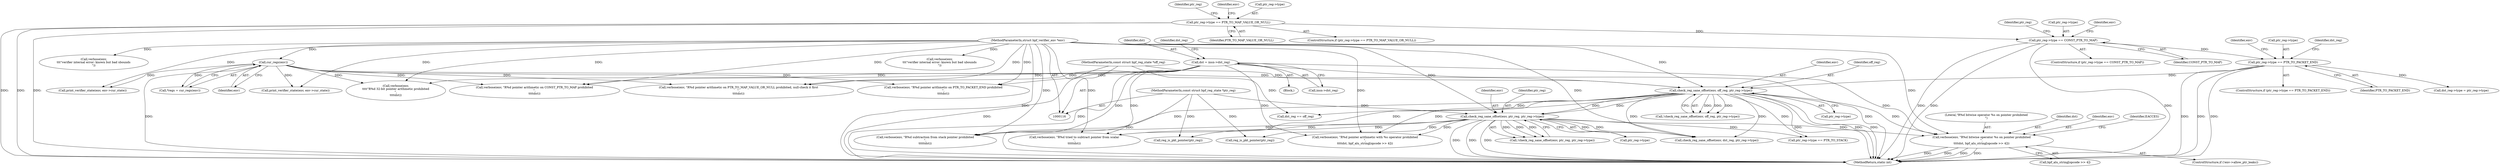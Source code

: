 digraph "0_linux_bb7f0f989ca7de1153bd128a40a71709e339fa03@array" {
"1000748" [label="(Call,verbose(env, \"R%d bitwise operator %s on pointer prohibited\n\",\n\t\t\t\tdst, bpf_alu_string[opcode >> 4]))"];
"1000341" [label="(Call,check_reg_sane_offset(env, ptr_reg, ptr_reg->type))"];
"1000334" [label="(Call,check_reg_sane_offset(env, off_reg, ptr_reg->type))"];
"1000125" [label="(Call,cur_regs(env))"];
"1000117" [label="(MethodParameterIn,struct bpf_verifier_env *env)"];
"1000120" [label="(MethodParameterIn,const struct bpf_reg_state *off_reg)"];
"1000299" [label="(Call,ptr_reg->type == PTR_TO_PACKET_END)"];
"1000280" [label="(Call,ptr_reg->type == CONST_PTR_TO_MAP)"];
"1000261" [label="(Call,ptr_reg->type == PTR_TO_MAP_VALUE_OR_NULL)"];
"1000119" [label="(MethodParameterIn,const struct bpf_reg_state *ptr_reg)"];
"1000191" [label="(Call,dst = insn->dst_reg)"];
"1000120" [label="(MethodParameterIn,const struct bpf_reg_state *off_reg)"];
"1000234" [label="(Call,verbose(env,\n\t\t\t\"verifier internal error: known but bad ubounds\n\"))"];
"1000261" [label="(Call,ptr_reg->type == PTR_TO_MAP_VALUE_OR_NULL)"];
"1000265" [label="(Identifier,PTR_TO_MAP_VALUE_OR_NULL)"];
"1000308" [label="(Identifier,env)"];
"1000289" [label="(Identifier,env)"];
"1000121" [label="(Block,)"];
"1000126" [label="(Identifier,env)"];
"1000253" [label="(Call,verbose(env,\n\t\t\t\t\"R%d 32-bit pointer arithmetic prohibited\n\",\n\t\t\t\tdst))"];
"1000193" [label="(Call,insn->dst_reg)"];
"1000291" [label="(Call,verbose(env, \"R%d pointer arithmetic on CONST_PTR_TO_MAP prohibited\n\",\n\t\t\t\tdst))"];
"1000303" [label="(Identifier,PTR_TO_PACKET_END)"];
"1000752" [label="(Call,bpf_alu_string[opcode >> 4])"];
"1000317" [label="(Call,dst_reg->type = ptr_reg->type)"];
"1000750" [label="(Literal,\"R%d bitwise operator %s on pointer prohibited\n\")"];
"1000751" [label="(Identifier,dst)"];
"1000197" [label="(Identifier,dst_reg)"];
"1000229" [label="(Call,print_verifier_state(env, env->cur_state))"];
"1000340" [label="(Call,!check_reg_sane_offset(env, ptr_reg, ptr_reg->type))"];
"1000766" [label="(Call,verbose(env, \"R%d pointer arithmetic with %s operator prohibited\n\",\n\t\t\t\tdst, bpf_alu_string[opcode >> 4]))"];
"1000192" [label="(Identifier,dst)"];
"1000342" [label="(Identifier,env)"];
"1000119" [label="(MethodParameterIn,const struct bpf_reg_state *ptr_reg)"];
"1000780" [label="(Call,check_reg_sane_offset(env, dst_reg, ptr_reg->type))"];
"1000210" [label="(Call,print_verifier_state(env, env->cur_state))"];
"1000300" [label="(Call,ptr_reg->type)"];
"1000282" [label="(Identifier,ptr_reg)"];
"1000510" [label="(Call,reg_is_pkt_pointer(ptr_reg))"];
"1000125" [label="(Call,cur_regs(env))"];
"1000529" [label="(Call,dst_reg == off_reg)"];
"1000270" [label="(Identifier,env)"];
"1000272" [label="(Call,verbose(env, \"R%d pointer arithmetic on PTR_TO_MAP_VALUE_OR_NULL prohibited, null-check it first\n\",\n\t\t\t\tdst))"];
"1000557" [label="(Call,verbose(env, \"R%d subtraction from stack pointer prohibited\n\",\n\t\t\t\t\tdst))"];
"1000284" [label="(Identifier,CONST_PTR_TO_MAP)"];
"1000262" [label="(Call,ptr_reg->type)"];
"1000335" [label="(Identifier,env)"];
"1000343" [label="(Identifier,ptr_reg)"];
"1000336" [label="(Identifier,off_reg)"];
"1000310" [label="(Call,verbose(env, \"R%d pointer arithmetic on PTR_TO_PACKET_END prohibited\n\",\n\t\t\t\tdst))"];
"1000260" [label="(ControlStructure,if (ptr_reg->type == PTR_TO_MAP_VALUE_OR_NULL))"];
"1000797" [label="(MethodReturn,static int)"];
"1000191" [label="(Call,dst = insn->dst_reg)"];
"1000337" [label="(Call,ptr_reg->type)"];
"1000546" [label="(Call,ptr_reg->type == PTR_TO_STACK)"];
"1000341" [label="(Call,check_reg_sane_offset(env, ptr_reg, ptr_reg->type))"];
"1000123" [label="(Call,*regs = cur_regs(env))"];
"1000319" [label="(Identifier,dst_reg)"];
"1000719" [label="(Call,reg_is_pkt_pointer(ptr_reg))"];
"1000301" [label="(Identifier,ptr_reg)"];
"1000749" [label="(Identifier,env)"];
"1000299" [label="(Call,ptr_reg->type == PTR_TO_PACKET_END)"];
"1000748" [label="(Call,verbose(env, \"R%d bitwise operator %s on pointer prohibited\n\",\n\t\t\t\tdst, bpf_alu_string[opcode >> 4]))"];
"1000759" [label="(Identifier,EACCES)"];
"1000333" [label="(Call,!check_reg_sane_offset(env, off_reg, ptr_reg->type))"];
"1000298" [label="(ControlStructure,if (ptr_reg->type == PTR_TO_PACKET_END))"];
"1000279" [label="(ControlStructure,if (ptr_reg->type == CONST_PTR_TO_MAP))"];
"1000538" [label="(Call,verbose(env, \"R%d tried to subtract pointer from scalar\n\",\n\t\t\t\t\tdst))"];
"1000344" [label="(Call,ptr_reg->type)"];
"1000215" [label="(Call,verbose(env,\n\t\t\t\"verifier internal error: known but bad sbounds\n\"))"];
"1000280" [label="(Call,ptr_reg->type == CONST_PTR_TO_MAP)"];
"1000117" [label="(MethodParameterIn,struct bpf_verifier_env *env)"];
"1000281" [label="(Call,ptr_reg->type)"];
"1000743" [label="(ControlStructure,if (!env->allow_ptr_leaks))"];
"1000334" [label="(Call,check_reg_sane_offset(env, off_reg, ptr_reg->type))"];
"1000748" -> "1000743"  [label="AST: "];
"1000748" -> "1000752"  [label="CFG: "];
"1000749" -> "1000748"  [label="AST: "];
"1000750" -> "1000748"  [label="AST: "];
"1000751" -> "1000748"  [label="AST: "];
"1000752" -> "1000748"  [label="AST: "];
"1000759" -> "1000748"  [label="CFG: "];
"1000748" -> "1000797"  [label="DDG: "];
"1000748" -> "1000797"  [label="DDG: "];
"1000748" -> "1000797"  [label="DDG: "];
"1000748" -> "1000797"  [label="DDG: "];
"1000341" -> "1000748"  [label="DDG: "];
"1000334" -> "1000748"  [label="DDG: "];
"1000117" -> "1000748"  [label="DDG: "];
"1000191" -> "1000748"  [label="DDG: "];
"1000341" -> "1000340"  [label="AST: "];
"1000341" -> "1000344"  [label="CFG: "];
"1000342" -> "1000341"  [label="AST: "];
"1000343" -> "1000341"  [label="AST: "];
"1000344" -> "1000341"  [label="AST: "];
"1000340" -> "1000341"  [label="CFG: "];
"1000341" -> "1000797"  [label="DDG: "];
"1000341" -> "1000797"  [label="DDG: "];
"1000341" -> "1000797"  [label="DDG: "];
"1000341" -> "1000340"  [label="DDG: "];
"1000341" -> "1000340"  [label="DDG: "];
"1000341" -> "1000340"  [label="DDG: "];
"1000334" -> "1000341"  [label="DDG: "];
"1000334" -> "1000341"  [label="DDG: "];
"1000117" -> "1000341"  [label="DDG: "];
"1000119" -> "1000341"  [label="DDG: "];
"1000341" -> "1000510"  [label="DDG: "];
"1000341" -> "1000538"  [label="DDG: "];
"1000341" -> "1000546"  [label="DDG: "];
"1000341" -> "1000557"  [label="DDG: "];
"1000341" -> "1000719"  [label="DDG: "];
"1000341" -> "1000766"  [label="DDG: "];
"1000341" -> "1000780"  [label="DDG: "];
"1000341" -> "1000780"  [label="DDG: "];
"1000334" -> "1000333"  [label="AST: "];
"1000334" -> "1000337"  [label="CFG: "];
"1000335" -> "1000334"  [label="AST: "];
"1000336" -> "1000334"  [label="AST: "];
"1000337" -> "1000334"  [label="AST: "];
"1000333" -> "1000334"  [label="CFG: "];
"1000334" -> "1000797"  [label="DDG: "];
"1000334" -> "1000797"  [label="DDG: "];
"1000334" -> "1000797"  [label="DDG: "];
"1000334" -> "1000333"  [label="DDG: "];
"1000334" -> "1000333"  [label="DDG: "];
"1000334" -> "1000333"  [label="DDG: "];
"1000125" -> "1000334"  [label="DDG: "];
"1000117" -> "1000334"  [label="DDG: "];
"1000120" -> "1000334"  [label="DDG: "];
"1000299" -> "1000334"  [label="DDG: "];
"1000334" -> "1000529"  [label="DDG: "];
"1000334" -> "1000538"  [label="DDG: "];
"1000334" -> "1000546"  [label="DDG: "];
"1000334" -> "1000557"  [label="DDG: "];
"1000334" -> "1000766"  [label="DDG: "];
"1000334" -> "1000780"  [label="DDG: "];
"1000334" -> "1000780"  [label="DDG: "];
"1000125" -> "1000123"  [label="AST: "];
"1000125" -> "1000126"  [label="CFG: "];
"1000126" -> "1000125"  [label="AST: "];
"1000123" -> "1000125"  [label="CFG: "];
"1000125" -> "1000797"  [label="DDG: "];
"1000125" -> "1000123"  [label="DDG: "];
"1000117" -> "1000125"  [label="DDG: "];
"1000125" -> "1000210"  [label="DDG: "];
"1000125" -> "1000229"  [label="DDG: "];
"1000125" -> "1000253"  [label="DDG: "];
"1000125" -> "1000272"  [label="DDG: "];
"1000125" -> "1000291"  [label="DDG: "];
"1000125" -> "1000310"  [label="DDG: "];
"1000117" -> "1000116"  [label="AST: "];
"1000117" -> "1000797"  [label="DDG: "];
"1000117" -> "1000210"  [label="DDG: "];
"1000117" -> "1000215"  [label="DDG: "];
"1000117" -> "1000229"  [label="DDG: "];
"1000117" -> "1000234"  [label="DDG: "];
"1000117" -> "1000253"  [label="DDG: "];
"1000117" -> "1000272"  [label="DDG: "];
"1000117" -> "1000291"  [label="DDG: "];
"1000117" -> "1000310"  [label="DDG: "];
"1000117" -> "1000538"  [label="DDG: "];
"1000117" -> "1000557"  [label="DDG: "];
"1000117" -> "1000766"  [label="DDG: "];
"1000117" -> "1000780"  [label="DDG: "];
"1000120" -> "1000116"  [label="AST: "];
"1000120" -> "1000797"  [label="DDG: "];
"1000120" -> "1000529"  [label="DDG: "];
"1000299" -> "1000298"  [label="AST: "];
"1000299" -> "1000303"  [label="CFG: "];
"1000300" -> "1000299"  [label="AST: "];
"1000303" -> "1000299"  [label="AST: "];
"1000308" -> "1000299"  [label="CFG: "];
"1000319" -> "1000299"  [label="CFG: "];
"1000299" -> "1000797"  [label="DDG: "];
"1000299" -> "1000797"  [label="DDG: "];
"1000299" -> "1000797"  [label="DDG: "];
"1000280" -> "1000299"  [label="DDG: "];
"1000299" -> "1000317"  [label="DDG: "];
"1000280" -> "1000279"  [label="AST: "];
"1000280" -> "1000284"  [label="CFG: "];
"1000281" -> "1000280"  [label="AST: "];
"1000284" -> "1000280"  [label="AST: "];
"1000289" -> "1000280"  [label="CFG: "];
"1000301" -> "1000280"  [label="CFG: "];
"1000280" -> "1000797"  [label="DDG: "];
"1000280" -> "1000797"  [label="DDG: "];
"1000280" -> "1000797"  [label="DDG: "];
"1000261" -> "1000280"  [label="DDG: "];
"1000261" -> "1000260"  [label="AST: "];
"1000261" -> "1000265"  [label="CFG: "];
"1000262" -> "1000261"  [label="AST: "];
"1000265" -> "1000261"  [label="AST: "];
"1000270" -> "1000261"  [label="CFG: "];
"1000282" -> "1000261"  [label="CFG: "];
"1000261" -> "1000797"  [label="DDG: "];
"1000261" -> "1000797"  [label="DDG: "];
"1000261" -> "1000797"  [label="DDG: "];
"1000119" -> "1000116"  [label="AST: "];
"1000119" -> "1000797"  [label="DDG: "];
"1000119" -> "1000510"  [label="DDG: "];
"1000119" -> "1000719"  [label="DDG: "];
"1000191" -> "1000121"  [label="AST: "];
"1000191" -> "1000193"  [label="CFG: "];
"1000192" -> "1000191"  [label="AST: "];
"1000193" -> "1000191"  [label="AST: "];
"1000197" -> "1000191"  [label="CFG: "];
"1000191" -> "1000797"  [label="DDG: "];
"1000191" -> "1000797"  [label="DDG: "];
"1000191" -> "1000253"  [label="DDG: "];
"1000191" -> "1000272"  [label="DDG: "];
"1000191" -> "1000291"  [label="DDG: "];
"1000191" -> "1000310"  [label="DDG: "];
"1000191" -> "1000538"  [label="DDG: "];
"1000191" -> "1000557"  [label="DDG: "];
"1000191" -> "1000766"  [label="DDG: "];
}
